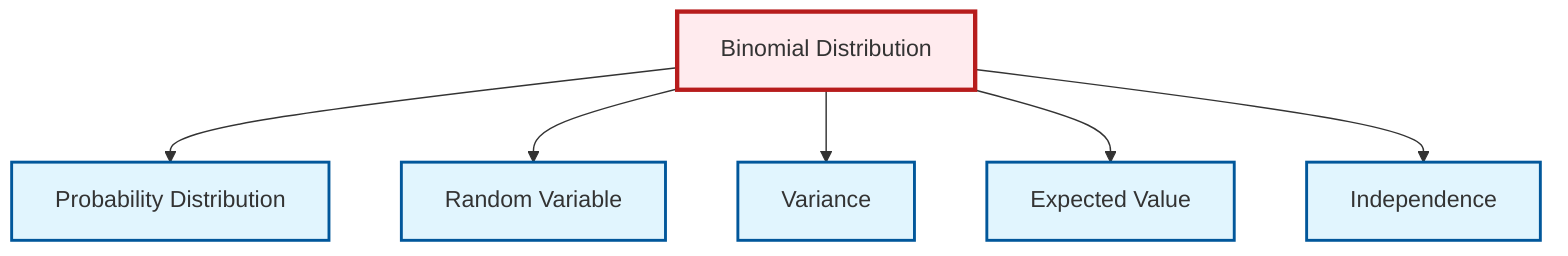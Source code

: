 graph TD
    classDef definition fill:#e1f5fe,stroke:#01579b,stroke-width:2px
    classDef theorem fill:#f3e5f5,stroke:#4a148c,stroke-width:2px
    classDef axiom fill:#fff3e0,stroke:#e65100,stroke-width:2px
    classDef example fill:#e8f5e9,stroke:#1b5e20,stroke-width:2px
    classDef current fill:#ffebee,stroke:#b71c1c,stroke-width:3px
    def-independence["Independence"]:::definition
    def-random-variable["Random Variable"]:::definition
    def-variance["Variance"]:::definition
    def-expectation["Expected Value"]:::definition
    def-binomial-distribution["Binomial Distribution"]:::definition
    def-probability-distribution["Probability Distribution"]:::definition
    def-binomial-distribution --> def-probability-distribution
    def-binomial-distribution --> def-random-variable
    def-binomial-distribution --> def-variance
    def-binomial-distribution --> def-expectation
    def-binomial-distribution --> def-independence
    class def-binomial-distribution current